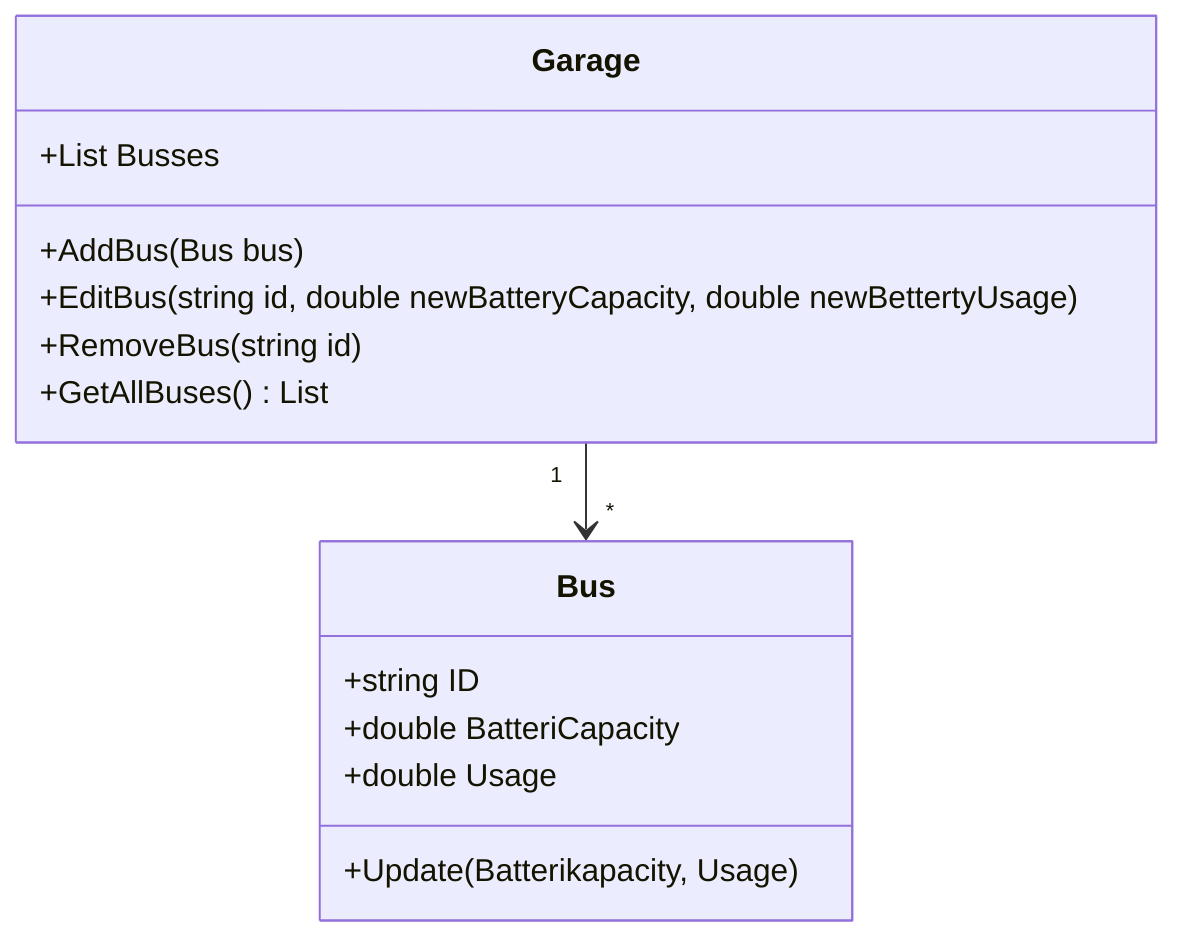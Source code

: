 classDiagram
    class Bus {
        +string ID
        +double BatteriCapacity
        +double Usage
        +Update(Batterikapacity, Usage)
    }

    class Garage {
        +List<Bus> Busses
        +AddBus(Bus bus)
        +EditBus(string id, double newBatteryCapacity, double newBettertyUsage)
        +RemoveBus(string id)
        +GetAllBuses() List<Bus>
    }
    
    Garage "1" --> "*" Bus
